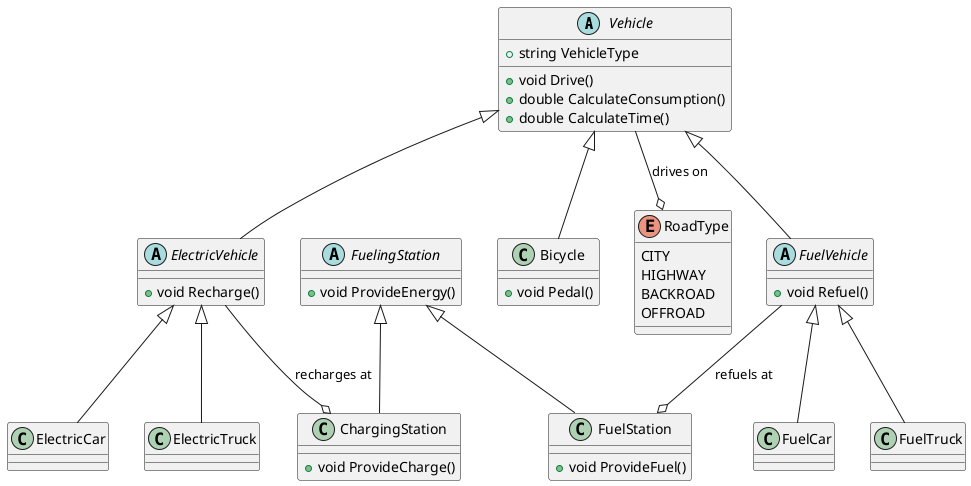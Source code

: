 @startuml
abstract class Vehicle {
    +string VehicleType
    +void Drive()
    +double CalculateConsumption()
    +double CalculateTime()
}

abstract class ElectricVehicle extends Vehicle {
    +void Recharge()
}

abstract class FuelVehicle extends Vehicle {
    +void Refuel()
}

class ElectricCar extends ElectricVehicle
class FuelCar extends FuelVehicle

class ElectricTruck extends ElectricVehicle
class FuelTruck extends FuelVehicle

class Bicycle extends Vehicle {
    +void Pedal()
}

abstract class FuelingStation {
    +void ProvideEnergy()
}

class FuelStation extends FuelingStation {
    +void ProvideFuel()
}

class ChargingStation extends FuelingStation {
    +void ProvideCharge()
}

enum RoadType {
    CITY
    HIGHWAY
    BACKROAD
    OFFROAD
}

Vehicle --o RoadType : drives on
ElectricVehicle --o ChargingStation : recharges at
FuelVehicle --o FuelStation : refuels at

@enduml